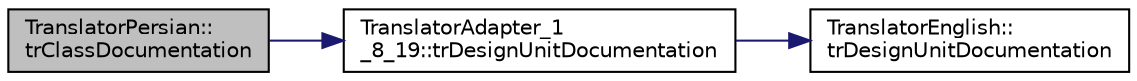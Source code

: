 digraph "TranslatorPersian::trClassDocumentation"
{
 // LATEX_PDF_SIZE
  edge [fontname="Helvetica",fontsize="10",labelfontname="Helvetica",labelfontsize="10"];
  node [fontname="Helvetica",fontsize="10",shape=record];
  rankdir="LR";
  Node1 [label="TranslatorPersian::\ltrClassDocumentation",height=0.2,width=0.4,color="black", fillcolor="grey75", style="filled", fontcolor="black",tooltip=" "];
  Node1 -> Node2 [color="midnightblue",fontsize="10",style="solid",fontname="Helvetica"];
  Node2 [label="TranslatorAdapter_1\l_8_19::trDesignUnitDocumentation",height=0.2,width=0.4,color="black", fillcolor="white", style="filled",URL="$classTranslatorAdapter__1__8__19.html#a4ee9915ad5d8a985e154d312208e78fe",tooltip=" "];
  Node2 -> Node3 [color="midnightblue",fontsize="10",style="solid",fontname="Helvetica"];
  Node3 [label="TranslatorEnglish::\ltrDesignUnitDocumentation",height=0.2,width=0.4,color="black", fillcolor="white", style="filled",URL="$classTranslatorEnglish.html#ac2bdc856383d60a10444ecd475fa00f7",tooltip=" "];
}
